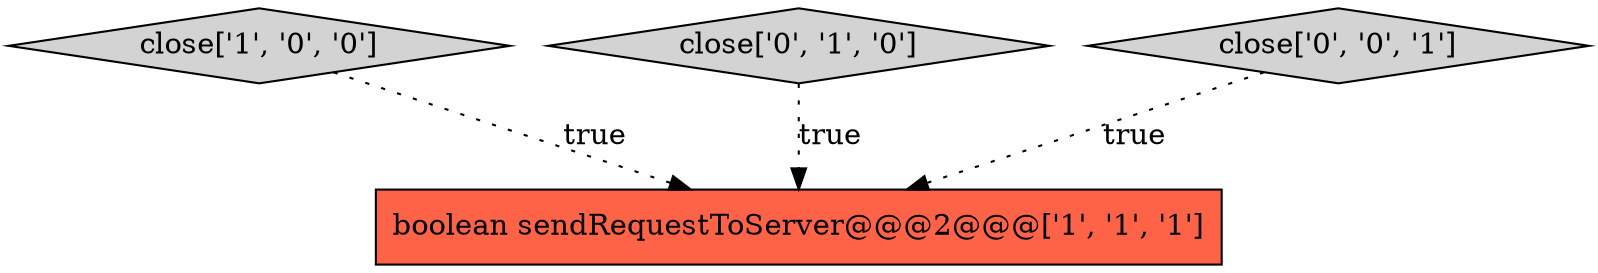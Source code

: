 digraph {
1 [style = filled, label = "boolean sendRequestToServer@@@2@@@['1', '1', '1']", fillcolor = tomato, shape = box image = "AAA0AAABBB1BBB"];
0 [style = filled, label = "close['1', '0', '0']", fillcolor = lightgray, shape = diamond image = "AAA0AAABBB1BBB"];
2 [style = filled, label = "close['0', '1', '0']", fillcolor = lightgray, shape = diamond image = "AAA0AAABBB2BBB"];
3 [style = filled, label = "close['0', '0', '1']", fillcolor = lightgray, shape = diamond image = "AAA0AAABBB3BBB"];
2->1 [style = dotted, label="true"];
0->1 [style = dotted, label="true"];
3->1 [style = dotted, label="true"];
}
